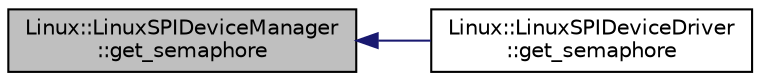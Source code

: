digraph "Linux::LinuxSPIDeviceManager::get_semaphore"
{
 // INTERACTIVE_SVG=YES
  edge [fontname="Helvetica",fontsize="10",labelfontname="Helvetica",labelfontsize="10"];
  node [fontname="Helvetica",fontsize="10",shape=record];
  rankdir="LR";
  Node1 [label="Linux::LinuxSPIDeviceManager\l::get_semaphore",height=0.2,width=0.4,color="black", fillcolor="grey75", style="filled" fontcolor="black"];
  Node1 -> Node2 [dir="back",color="midnightblue",fontsize="10",style="solid",fontname="Helvetica"];
  Node2 [label="Linux::LinuxSPIDeviceDriver\l::get_semaphore",height=0.2,width=0.4,color="black", fillcolor="white", style="filled",URL="$classLinux_1_1LinuxSPIDeviceDriver.html#a8f986bc863d7edefe74ac8f160f6cd98"];
}
